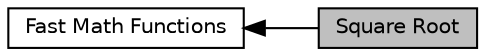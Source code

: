 digraph "Square Root"
{
  edge [fontname="Helvetica",fontsize="10",labelfontname="Helvetica",labelfontsize="10"];
  node [fontname="Helvetica",fontsize="10",shape=box];
  rankdir=LR;
  Node2 [label="Fast Math Functions",height=0.2,width=0.4,color="black", fillcolor="white", style="filled",URL="$group__group_fast_math.html",tooltip=" "];
  Node1 [label="Square Root",height=0.2,width=0.4,color="black", fillcolor="grey75", style="filled", fontcolor="black",tooltip=" "];
  Node2->Node1 [shape=plaintext, dir="back", style="solid"];
}
